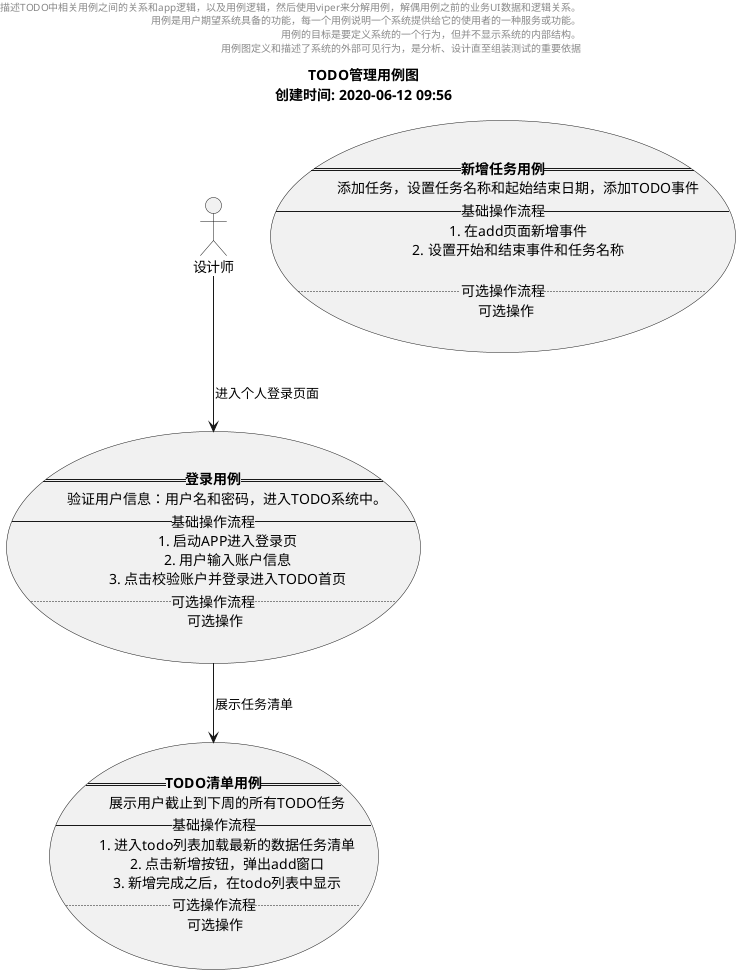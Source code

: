 @startuml
scale 1
page 1x1
title
        TODO管理用例图
        创建时间: 2020-06-12 09:56
        endtitle
        left header
                描述TODO中相关用例之间的关系和app逻辑，以及用例逻辑，然后使用viper来分解用例，解偶用例之前的业务UI数据和逻辑关系。
                用例是用户期望系统具备的功能，每一个用例说明一个系统提供给它的使用者的一种服务或功能。
                用例的目标是要定义系统的一个行为，但并不显示系统的内部结构。
                用例图定义和描述了系统的外部可见行为，是分析、设计直至组装测试的重要依据
        endheader

        :设计师: as designer
        usecase login as "
        ==**登录用例**==
        验证用户信息：用户名和密码，进入TODO系统中。
        --基础操作流程--
        1. 启动APP进入登录页
        2. 用户输入账户信息
        3. 点击校验账户并登录进入TODO首页
        ..可选操作流程..
        可选操作
        "

        usecase List as "
        ==**TODO清单用例**==
        展示用户截止到下周的所有TODO任务
        --基础操作流程--
        1. 进入todo列表加载最新的数据任务清单
        2. 点击新增按钮，弹出add窗口
        3. 新增完成之后，在todo列表中显示
        ..可选操作流程..
        可选操作
        "

        usecase Add  as "
        ==**新增任务用例**==
        添加任务，设置任务名称和起始结束日期，添加TODO事件
        --基础操作流程--
        1. 在add页面新增事件
        2. 设置开始和结束事件和任务名称

        ..可选操作流程..
        可选操作
        "


        'workflow
        designer --> login:进入个人登录页面
        login --> List:展示任务清单


        @enduml
